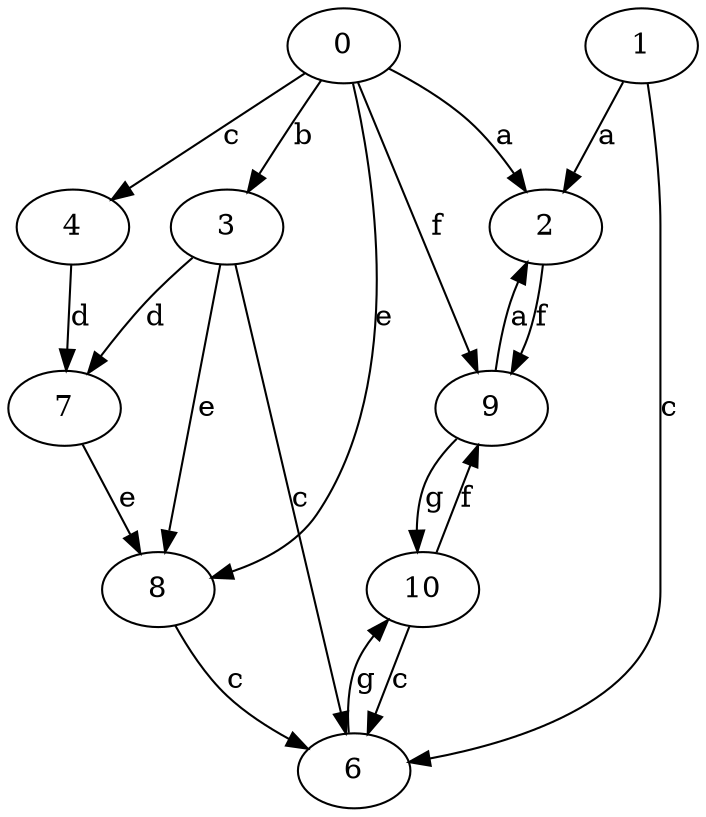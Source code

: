 strict digraph  {
0;
1;
2;
3;
4;
6;
7;
8;
9;
10;
0 -> 2  [label=a];
0 -> 3  [label=b];
0 -> 4  [label=c];
0 -> 8  [label=e];
0 -> 9  [label=f];
1 -> 2  [label=a];
1 -> 6  [label=c];
2 -> 9  [label=f];
3 -> 6  [label=c];
3 -> 7  [label=d];
3 -> 8  [label=e];
4 -> 7  [label=d];
6 -> 10  [label=g];
7 -> 8  [label=e];
8 -> 6  [label=c];
9 -> 2  [label=a];
9 -> 10  [label=g];
10 -> 6  [label=c];
10 -> 9  [label=f];
}
